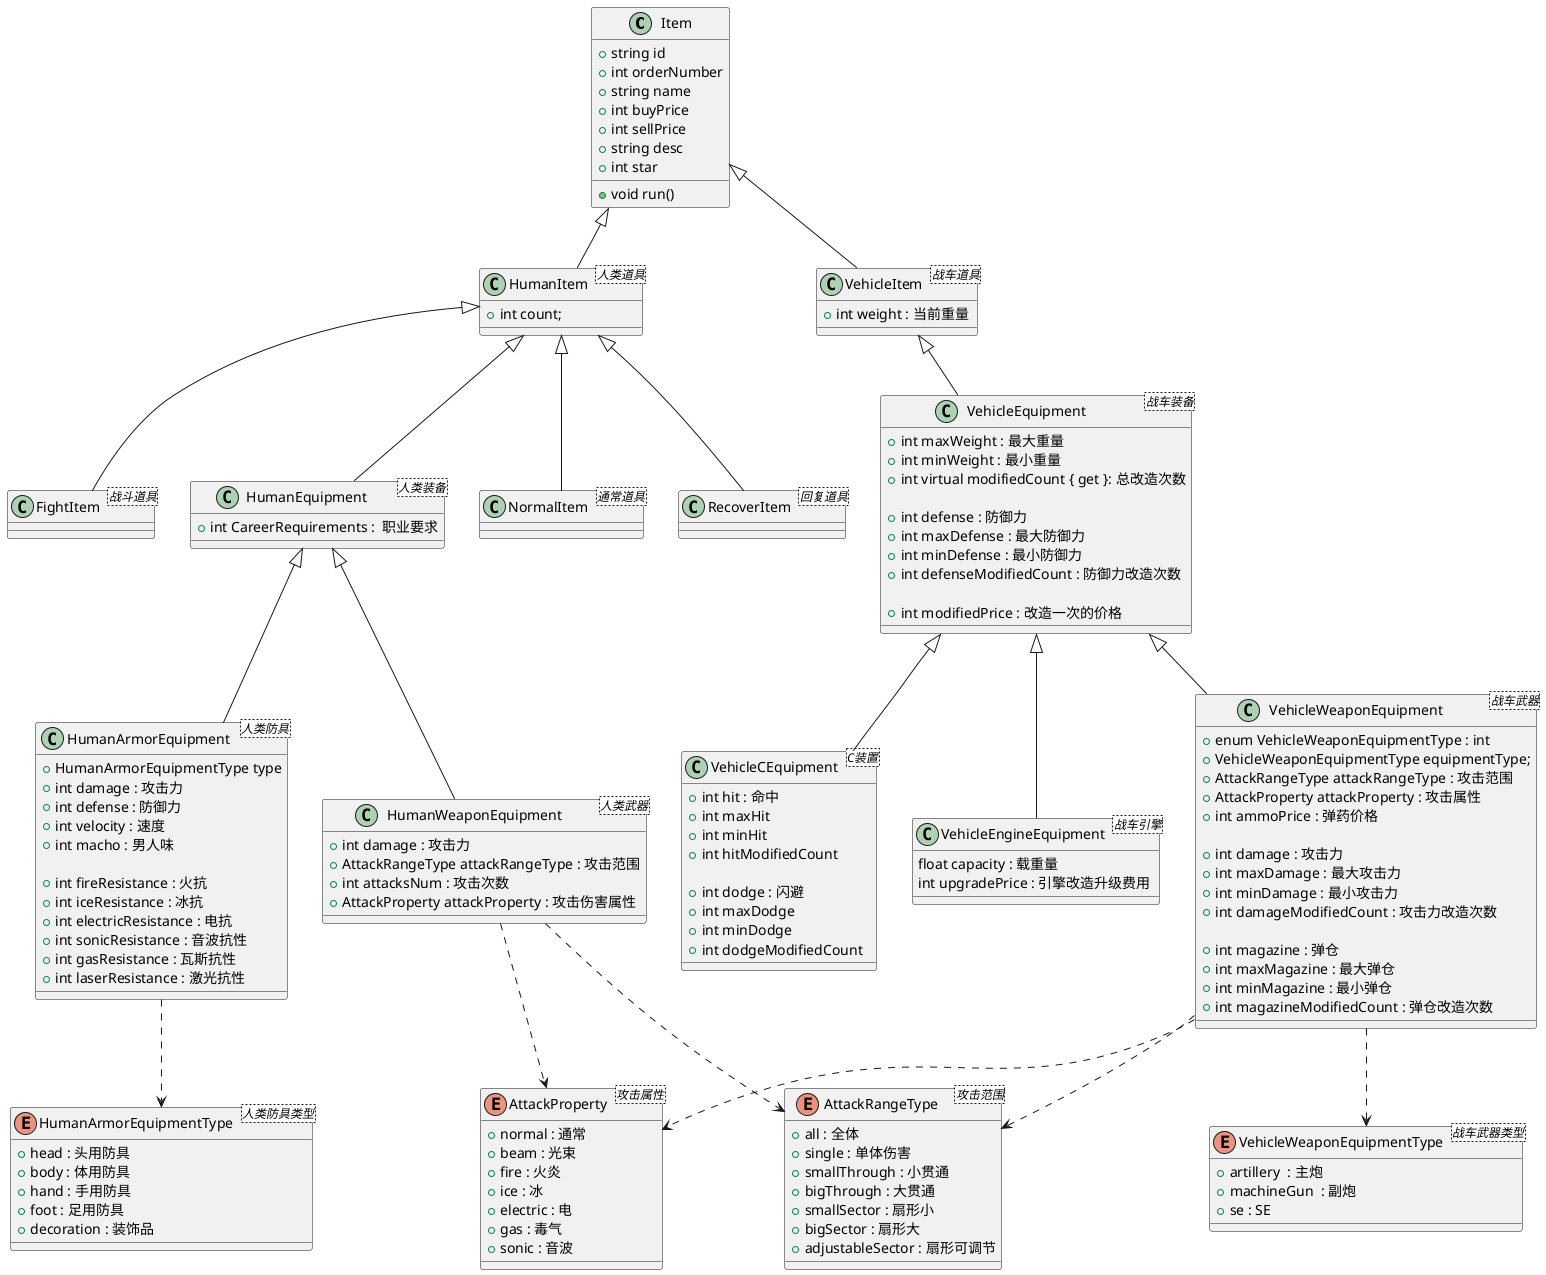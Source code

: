 @startuml Item 
Item <|-- HumanItem
HumanItem <|-- NormalItem
HumanItem <|-- RecoverItem
HumanItem <|-- FightItem
HumanItem <|-- HumanEquipment
HumanEquipment <|-- HumanWeaponEquipment
HumanWeaponEquipment ..>  AttackProperty
HumanWeaponEquipment ..>  AttackRangeType
HumanEquipment <|-- HumanArmorEquipment
HumanArmorEquipment ..> HumanArmorEquipmentType

Item <|-- VehicleItem
VehicleItem <|-- VehicleEquipment
VehicleEquipment <|-- VehicleWeaponEquipment
VehicleWeaponEquipment ..>  AttackProperty
VehicleWeaponEquipment ..>  AttackRangeType
VehicleWeaponEquipment ..> VehicleWeaponEquipmentType
VehicleEquipment <|-- VehicleCEquipment
VehicleEquipment <|-- VehicleEngineEquipment


class Item 
{
   + string id
   + int orderNumber
   + string name
   + int buyPrice
   + int sellPrice
   + string desc
   + int star
   + void run()
}

class HumanItem  <人类道具>
{
    + int count;
}
class NormalItem <通常道具>
{
    
}
class RecoverItem <回复道具>
{

}
class FightItem <战斗道具>
{

}
class HumanEquipment <人类装备>
{
    + int CareerRequirements :  职业要求
}
class HumanWeaponEquipment <人类武器>
{

    + int damage : 攻击力
    + AttackRangeType attackRangeType : 攻击范围
    + int attacksNum : 攻击次数
    + AttackProperty attackProperty : 攻击伤害属性
}

class HumanArmorEquipment <人类防具>
{
    + HumanArmorEquipmentType type
    + int damage : 攻击力
    + int defense : 防御力
    + int velocity : 速度
    + int macho : 男人味

    + int fireResistance : 火抗
    + int iceResistance : 冰抗
    + int electricResistance : 电抗
    + int sonicResistance : 音波抗性
    + int gasResistance : 瓦斯抗性
    + int laserResistance : 激光抗性
}

class VehicleItem <战车道具>
{
    + int weight : 当前重量
}

class VehicleEquipment <战车装备>
{
    + int maxWeight : 最大重量
    + int minWeight : 最小重量
    + int virtual modifiedCount { get }: 总改造次数 

    + int defense : 防御力
    + int maxDefense : 最大防御力
    + int minDefense : 最小防御力
    + int defenseModifiedCount : 防御力改造次数

    + int modifiedPrice : 改造一次的价格
}

class VehicleWeaponEquipment <战车武器>
{
    + enum VehicleWeaponEquipmentType : int
    + VehicleWeaponEquipmentType equipmentType;
    + AttackRangeType attackRangeType : 攻击范围
    + AttackProperty attackProperty : 攻击属性
    + int ammoPrice : 弹药价格

    + int damage : 攻击力
    + int maxDamage : 最大攻击力
    + int minDamage : 最小攻击力
    + int damageModifiedCount : 攻击力改造次数

    + int magazine : 弹仓
    + int maxMagazine : 最大弹仓
    + int minMagazine : 最小弹仓
    + int magazineModifiedCount : 弹仓改造次数
}

class VehicleCEquipment <C装置>
{
    
    + int hit : 命中
    + int maxHit
    + int minHit
    + int hitModifiedCount

    + int dodge : 闪避
    + int maxDodge
    + int minDodge
    + int dodgeModifiedCount
}

class VehicleEngineEquipment <战车引擎>
{
    float capacity : 载重量
    int upgradePrice : 引擎改造升级费用
}

enum HumanArmorEquipmentType <人类防具类型>
{
    + head : 头用防具
    + body : 体用防具
    + hand : 手用防具
    + foot : 足用防具
    + decoration : 装饰品
}
enum VehicleWeaponEquipmentType <战车武器类型>
{
    + artillery  : 主炮
    + machineGun  : 副炮
    + se : SE
}
enum AttackProperty <攻击属性>
{
    + normal : 通常
    + beam : 光束
    + fire : 火炎
    + ice : 冰
    + electric : 电
    + gas : 毒气
    + sonic : 音波
}
enum AttackRangeType <攻击范围>
{
    + all : 全体  
    + single : 单体伤害  
    + smallThrough : 小贯通  
    + bigThrough : 大贯通  
    + smallSector : 扇形小  
    + bigSector : 扇形大  
    + adjustableSector : 扇形可调节  
}

@enduml
